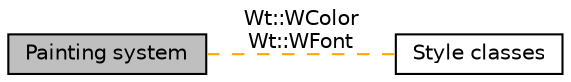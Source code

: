 digraph "Painting system"
{
  edge [fontname="Helvetica",fontsize="10",labelfontname="Helvetica",labelfontsize="10"];
  node [fontname="Helvetica",fontsize="10",shape=box];
  rankdir=LR;
  Node1 [label="Painting system",height=0.2,width=0.4,color="black", fillcolor="grey75", style="filled", fontcolor="black",tooltip="Classes that provide support for vector graphics painting."];
  Node2 [label="Style classes",height=0.2,width=0.4,color="black", fillcolor="white", style="filled",URL="$group__style.html",tooltip="Collection of classes for markup of widgets."];
  Node1->Node2 [shape=plaintext, label="Wt::WColor\nWt::WFont", color="orange", dir="none", style="dashed"];
}
